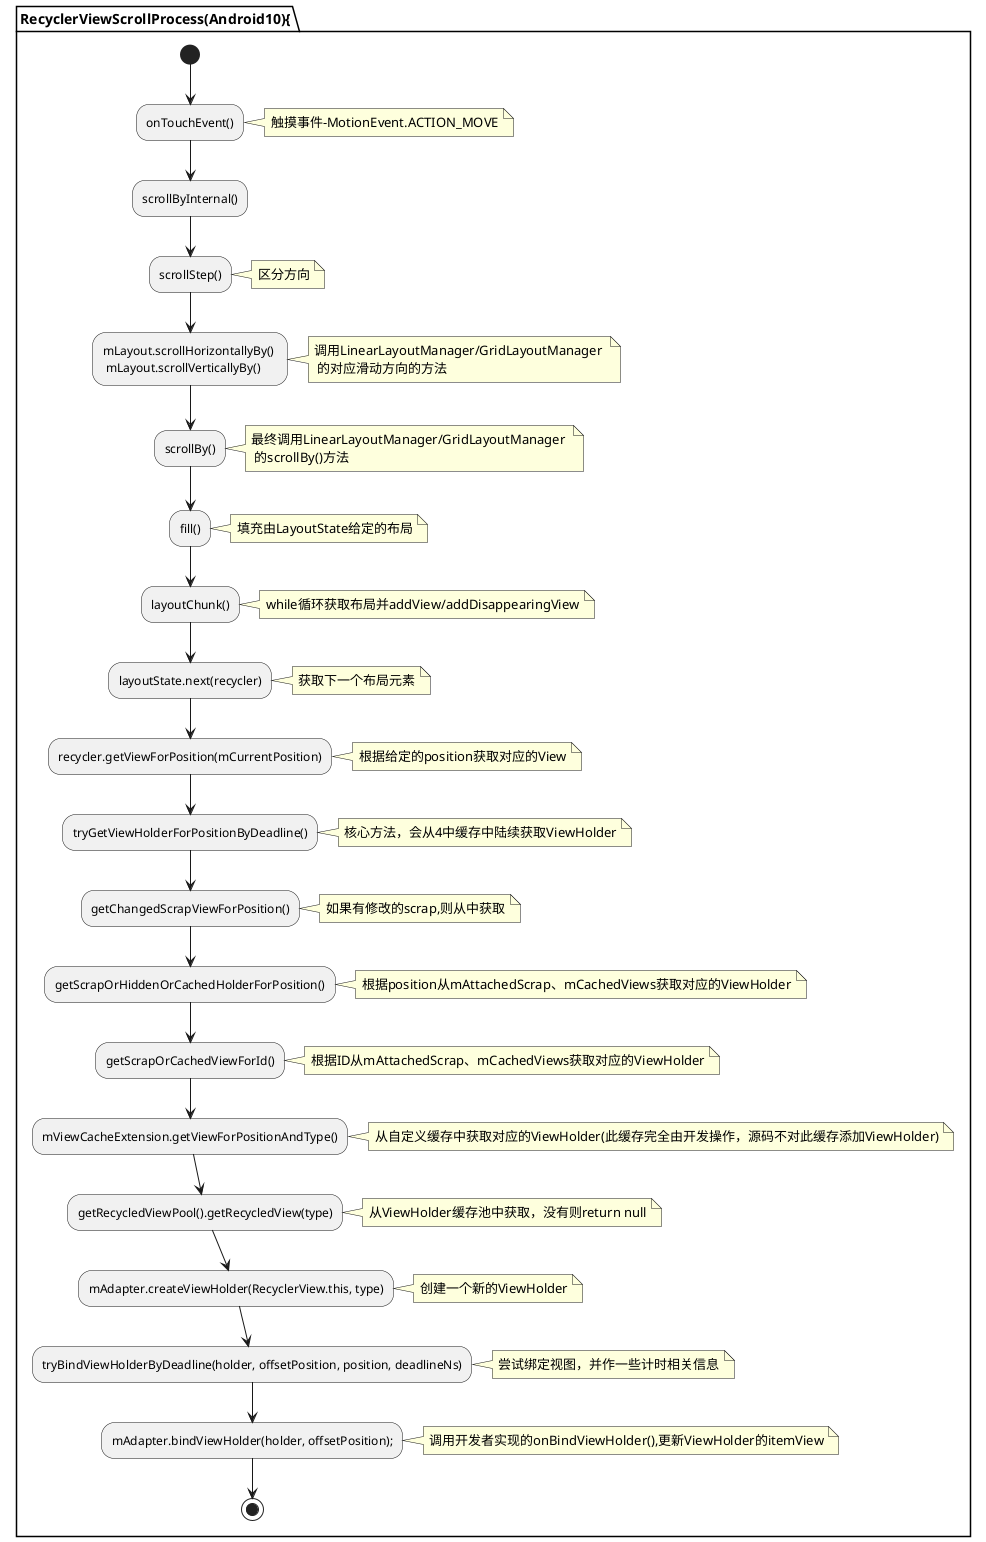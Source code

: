 @startuml
'https://plantuml.com/sequence-diagram

partition RecyclerViewScrollProcess(Android10){
(*) --> onTouchEvent()
note right: 触摸事件-MotionEvent.ACTION_MOVE
--> scrollByInternal()
--> scrollStep()
note right: 区分方向
--> mLayout.scrollHorizontallyBy() \n mLayout.scrollVerticallyBy()
note right:调用LinearLayoutManager/GridLayoutManager \n 的对应滑动方向的方法
--> scrollBy()
note right:最终调用LinearLayoutManager/GridLayoutManager \n 的scrollBy()方法
--> fill()
note right:填充由LayoutState给定的布局
--> layoutChunk()
note right:while循环获取布局并addView/addDisappearingView
--> layoutState.next(recycler)
note right:获取下一个布局元素
--> recycler.getViewForPosition(mCurrentPosition)
note right:根据给定的position获取对应的View
--> tryGetViewHolderForPositionByDeadline()
note right:核心方法，会从4中缓存中陆续获取ViewHolder
--> getChangedScrapViewForPosition()
note right:如果有修改的scrap,则从中获取
--> getScrapOrHiddenOrCachedHolderForPosition()
note right:根据position从mAttachedScrap、mCachedViews获取对应的ViewHolder
--> getScrapOrCachedViewForId()
note right:根据ID从mAttachedScrap、mCachedViews获取对应的ViewHolder
--> mViewCacheExtension.getViewForPositionAndType()
note right:从自定义缓存中获取对应的ViewHolder(此缓存完全由开发操作，源码不对此缓存添加ViewHolder)
--> getRecycledViewPool().getRecycledView(type)
note right:从ViewHolder缓存池中获取，没有则return null
--> mAdapter.createViewHolder(RecyclerView.this, type)
note right:创建一个新的ViewHolder
--> tryBindViewHolderByDeadline(holder, offsetPosition, position, deadlineNs)
note right:尝试绑定视图，并作一些计时相关信息
--> mAdapter.bindViewHolder(holder, offsetPosition);
note right:调用开发者实现的onBindViewHolder(),更新ViewHolder的itemView
-->(*)

}
@enduml